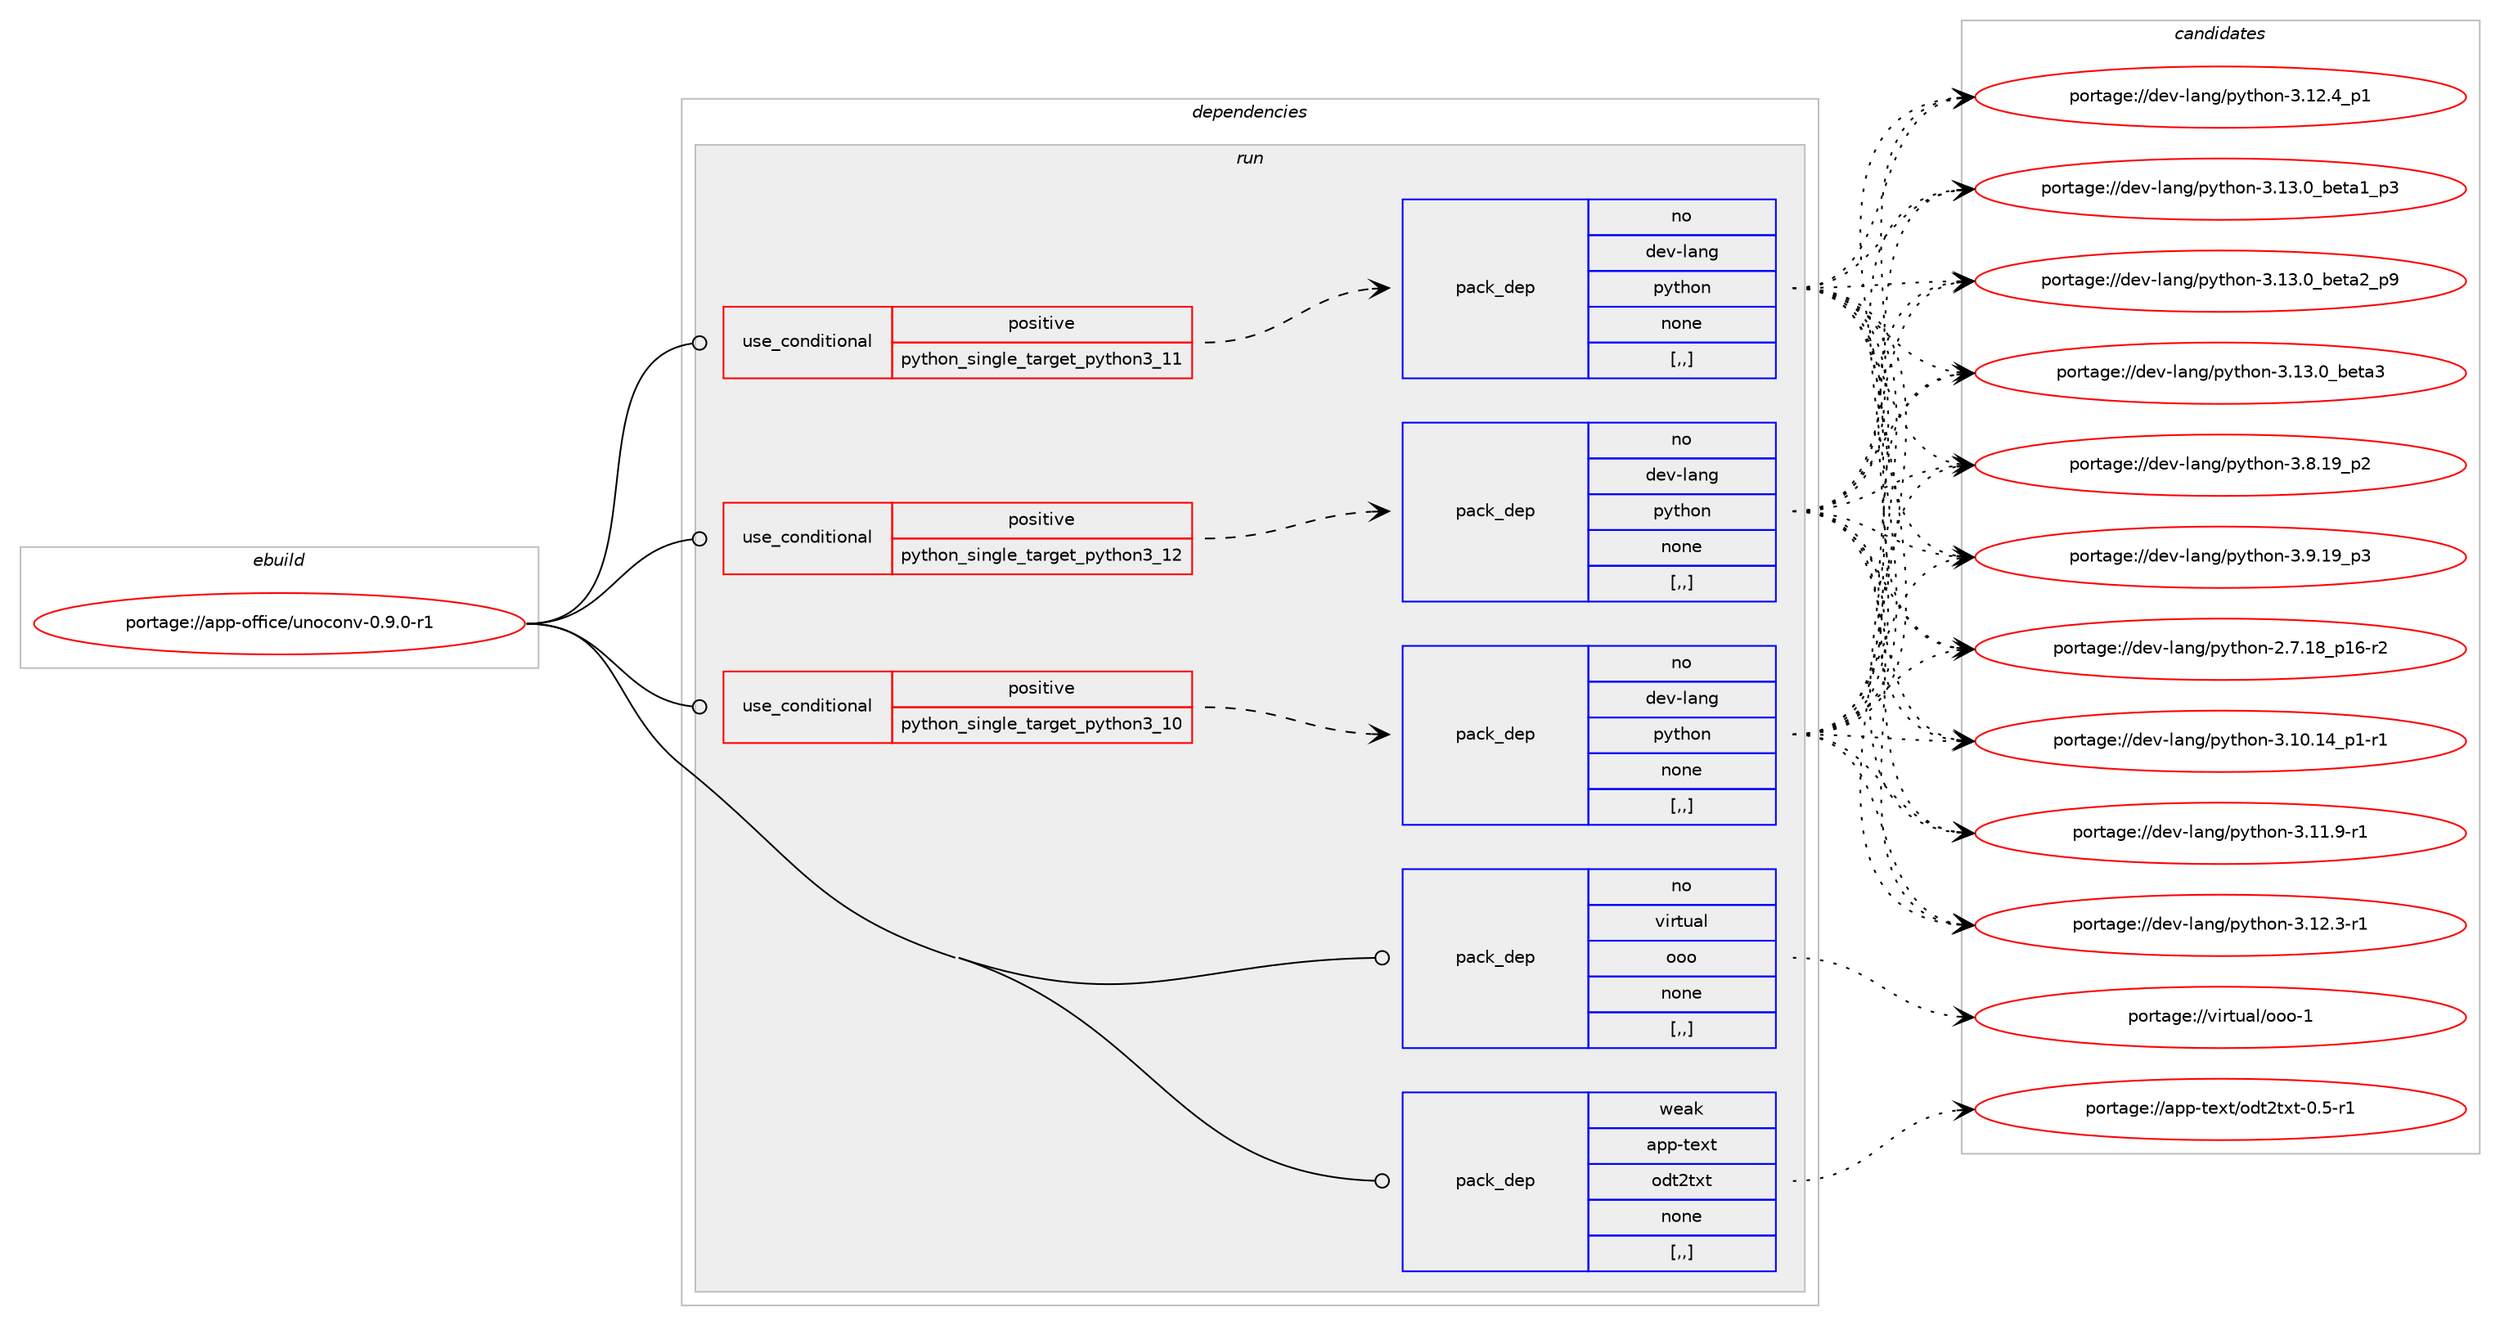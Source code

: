 digraph prolog {

# *************
# Graph options
# *************

newrank=true;
concentrate=true;
compound=true;
graph [rankdir=LR,fontname=Helvetica,fontsize=10,ranksep=1.5];#, ranksep=2.5, nodesep=0.2];
edge  [arrowhead=vee];
node  [fontname=Helvetica,fontsize=10];

# **********
# The ebuild
# **********

subgraph cluster_leftcol {
color=gray;
rank=same;
label=<<i>ebuild</i>>;
id [label="portage://app-office/unoconv-0.9.0-r1", color=red, width=4, href="../app-office/unoconv-0.9.0-r1.svg"];
}

# ****************
# The dependencies
# ****************

subgraph cluster_midcol {
color=gray;
label=<<i>dependencies</i>>;
subgraph cluster_compile {
fillcolor="#eeeeee";
style=filled;
label=<<i>compile</i>>;
}
subgraph cluster_compileandrun {
fillcolor="#eeeeee";
style=filled;
label=<<i>compile and run</i>>;
}
subgraph cluster_run {
fillcolor="#eeeeee";
style=filled;
label=<<i>run</i>>;
subgraph cond13519 {
dependency48527 [label=<<TABLE BORDER="0" CELLBORDER="1" CELLSPACING="0" CELLPADDING="4"><TR><TD ROWSPAN="3" CELLPADDING="10">use_conditional</TD></TR><TR><TD>positive</TD></TR><TR><TD>python_single_target_python3_10</TD></TR></TABLE>>, shape=none, color=red];
subgraph pack34585 {
dependency48528 [label=<<TABLE BORDER="0" CELLBORDER="1" CELLSPACING="0" CELLPADDING="4" WIDTH="220"><TR><TD ROWSPAN="6" CELLPADDING="30">pack_dep</TD></TR><TR><TD WIDTH="110">no</TD></TR><TR><TD>dev-lang</TD></TR><TR><TD>python</TD></TR><TR><TD>none</TD></TR><TR><TD>[,,]</TD></TR></TABLE>>, shape=none, color=blue];
}
dependency48527:e -> dependency48528:w [weight=20,style="dashed",arrowhead="vee"];
}
id:e -> dependency48527:w [weight=20,style="solid",arrowhead="odot"];
subgraph cond13520 {
dependency48529 [label=<<TABLE BORDER="0" CELLBORDER="1" CELLSPACING="0" CELLPADDING="4"><TR><TD ROWSPAN="3" CELLPADDING="10">use_conditional</TD></TR><TR><TD>positive</TD></TR><TR><TD>python_single_target_python3_11</TD></TR></TABLE>>, shape=none, color=red];
subgraph pack34586 {
dependency48530 [label=<<TABLE BORDER="0" CELLBORDER="1" CELLSPACING="0" CELLPADDING="4" WIDTH="220"><TR><TD ROWSPAN="6" CELLPADDING="30">pack_dep</TD></TR><TR><TD WIDTH="110">no</TD></TR><TR><TD>dev-lang</TD></TR><TR><TD>python</TD></TR><TR><TD>none</TD></TR><TR><TD>[,,]</TD></TR></TABLE>>, shape=none, color=blue];
}
dependency48529:e -> dependency48530:w [weight=20,style="dashed",arrowhead="vee"];
}
id:e -> dependency48529:w [weight=20,style="solid",arrowhead="odot"];
subgraph cond13521 {
dependency48531 [label=<<TABLE BORDER="0" CELLBORDER="1" CELLSPACING="0" CELLPADDING="4"><TR><TD ROWSPAN="3" CELLPADDING="10">use_conditional</TD></TR><TR><TD>positive</TD></TR><TR><TD>python_single_target_python3_12</TD></TR></TABLE>>, shape=none, color=red];
subgraph pack34587 {
dependency48532 [label=<<TABLE BORDER="0" CELLBORDER="1" CELLSPACING="0" CELLPADDING="4" WIDTH="220"><TR><TD ROWSPAN="6" CELLPADDING="30">pack_dep</TD></TR><TR><TD WIDTH="110">no</TD></TR><TR><TD>dev-lang</TD></TR><TR><TD>python</TD></TR><TR><TD>none</TD></TR><TR><TD>[,,]</TD></TR></TABLE>>, shape=none, color=blue];
}
dependency48531:e -> dependency48532:w [weight=20,style="dashed",arrowhead="vee"];
}
id:e -> dependency48531:w [weight=20,style="solid",arrowhead="odot"];
subgraph pack34588 {
dependency48533 [label=<<TABLE BORDER="0" CELLBORDER="1" CELLSPACING="0" CELLPADDING="4" WIDTH="220"><TR><TD ROWSPAN="6" CELLPADDING="30">pack_dep</TD></TR><TR><TD WIDTH="110">no</TD></TR><TR><TD>virtual</TD></TR><TR><TD>ooo</TD></TR><TR><TD>none</TD></TR><TR><TD>[,,]</TD></TR></TABLE>>, shape=none, color=blue];
}
id:e -> dependency48533:w [weight=20,style="solid",arrowhead="odot"];
subgraph pack34589 {
dependency48534 [label=<<TABLE BORDER="0" CELLBORDER="1" CELLSPACING="0" CELLPADDING="4" WIDTH="220"><TR><TD ROWSPAN="6" CELLPADDING="30">pack_dep</TD></TR><TR><TD WIDTH="110">weak</TD></TR><TR><TD>app-text</TD></TR><TR><TD>odt2txt</TD></TR><TR><TD>none</TD></TR><TR><TD>[,,]</TD></TR></TABLE>>, shape=none, color=blue];
}
id:e -> dependency48534:w [weight=20,style="solid",arrowhead="odot"];
}
}

# **************
# The candidates
# **************

subgraph cluster_choices {
rank=same;
color=gray;
label=<<i>candidates</i>>;

subgraph choice34585 {
color=black;
nodesep=1;
choice100101118451089711010347112121116104111110455046554649569511249544511450 [label="portage://dev-lang/python-2.7.18_p16-r2", color=red, width=4,href="../dev-lang/python-2.7.18_p16-r2.svg"];
choice100101118451089711010347112121116104111110455146494846495295112494511449 [label="portage://dev-lang/python-3.10.14_p1-r1", color=red, width=4,href="../dev-lang/python-3.10.14_p1-r1.svg"];
choice100101118451089711010347112121116104111110455146494946574511449 [label="portage://dev-lang/python-3.11.9-r1", color=red, width=4,href="../dev-lang/python-3.11.9-r1.svg"];
choice100101118451089711010347112121116104111110455146495046514511449 [label="portage://dev-lang/python-3.12.3-r1", color=red, width=4,href="../dev-lang/python-3.12.3-r1.svg"];
choice100101118451089711010347112121116104111110455146495046529511249 [label="portage://dev-lang/python-3.12.4_p1", color=red, width=4,href="../dev-lang/python-3.12.4_p1.svg"];
choice10010111845108971101034711212111610411111045514649514648959810111697499511251 [label="portage://dev-lang/python-3.13.0_beta1_p3", color=red, width=4,href="../dev-lang/python-3.13.0_beta1_p3.svg"];
choice10010111845108971101034711212111610411111045514649514648959810111697509511257 [label="portage://dev-lang/python-3.13.0_beta2_p9", color=red, width=4,href="../dev-lang/python-3.13.0_beta2_p9.svg"];
choice1001011184510897110103471121211161041111104551464951464895981011169751 [label="portage://dev-lang/python-3.13.0_beta3", color=red, width=4,href="../dev-lang/python-3.13.0_beta3.svg"];
choice100101118451089711010347112121116104111110455146564649579511250 [label="portage://dev-lang/python-3.8.19_p2", color=red, width=4,href="../dev-lang/python-3.8.19_p2.svg"];
choice100101118451089711010347112121116104111110455146574649579511251 [label="portage://dev-lang/python-3.9.19_p3", color=red, width=4,href="../dev-lang/python-3.9.19_p3.svg"];
dependency48528:e -> choice100101118451089711010347112121116104111110455046554649569511249544511450:w [style=dotted,weight="100"];
dependency48528:e -> choice100101118451089711010347112121116104111110455146494846495295112494511449:w [style=dotted,weight="100"];
dependency48528:e -> choice100101118451089711010347112121116104111110455146494946574511449:w [style=dotted,weight="100"];
dependency48528:e -> choice100101118451089711010347112121116104111110455146495046514511449:w [style=dotted,weight="100"];
dependency48528:e -> choice100101118451089711010347112121116104111110455146495046529511249:w [style=dotted,weight="100"];
dependency48528:e -> choice10010111845108971101034711212111610411111045514649514648959810111697499511251:w [style=dotted,weight="100"];
dependency48528:e -> choice10010111845108971101034711212111610411111045514649514648959810111697509511257:w [style=dotted,weight="100"];
dependency48528:e -> choice1001011184510897110103471121211161041111104551464951464895981011169751:w [style=dotted,weight="100"];
dependency48528:e -> choice100101118451089711010347112121116104111110455146564649579511250:w [style=dotted,weight="100"];
dependency48528:e -> choice100101118451089711010347112121116104111110455146574649579511251:w [style=dotted,weight="100"];
}
subgraph choice34586 {
color=black;
nodesep=1;
choice100101118451089711010347112121116104111110455046554649569511249544511450 [label="portage://dev-lang/python-2.7.18_p16-r2", color=red, width=4,href="../dev-lang/python-2.7.18_p16-r2.svg"];
choice100101118451089711010347112121116104111110455146494846495295112494511449 [label="portage://dev-lang/python-3.10.14_p1-r1", color=red, width=4,href="../dev-lang/python-3.10.14_p1-r1.svg"];
choice100101118451089711010347112121116104111110455146494946574511449 [label="portage://dev-lang/python-3.11.9-r1", color=red, width=4,href="../dev-lang/python-3.11.9-r1.svg"];
choice100101118451089711010347112121116104111110455146495046514511449 [label="portage://dev-lang/python-3.12.3-r1", color=red, width=4,href="../dev-lang/python-3.12.3-r1.svg"];
choice100101118451089711010347112121116104111110455146495046529511249 [label="portage://dev-lang/python-3.12.4_p1", color=red, width=4,href="../dev-lang/python-3.12.4_p1.svg"];
choice10010111845108971101034711212111610411111045514649514648959810111697499511251 [label="portage://dev-lang/python-3.13.0_beta1_p3", color=red, width=4,href="../dev-lang/python-3.13.0_beta1_p3.svg"];
choice10010111845108971101034711212111610411111045514649514648959810111697509511257 [label="portage://dev-lang/python-3.13.0_beta2_p9", color=red, width=4,href="../dev-lang/python-3.13.0_beta2_p9.svg"];
choice1001011184510897110103471121211161041111104551464951464895981011169751 [label="portage://dev-lang/python-3.13.0_beta3", color=red, width=4,href="../dev-lang/python-3.13.0_beta3.svg"];
choice100101118451089711010347112121116104111110455146564649579511250 [label="portage://dev-lang/python-3.8.19_p2", color=red, width=4,href="../dev-lang/python-3.8.19_p2.svg"];
choice100101118451089711010347112121116104111110455146574649579511251 [label="portage://dev-lang/python-3.9.19_p3", color=red, width=4,href="../dev-lang/python-3.9.19_p3.svg"];
dependency48530:e -> choice100101118451089711010347112121116104111110455046554649569511249544511450:w [style=dotted,weight="100"];
dependency48530:e -> choice100101118451089711010347112121116104111110455146494846495295112494511449:w [style=dotted,weight="100"];
dependency48530:e -> choice100101118451089711010347112121116104111110455146494946574511449:w [style=dotted,weight="100"];
dependency48530:e -> choice100101118451089711010347112121116104111110455146495046514511449:w [style=dotted,weight="100"];
dependency48530:e -> choice100101118451089711010347112121116104111110455146495046529511249:w [style=dotted,weight="100"];
dependency48530:e -> choice10010111845108971101034711212111610411111045514649514648959810111697499511251:w [style=dotted,weight="100"];
dependency48530:e -> choice10010111845108971101034711212111610411111045514649514648959810111697509511257:w [style=dotted,weight="100"];
dependency48530:e -> choice1001011184510897110103471121211161041111104551464951464895981011169751:w [style=dotted,weight="100"];
dependency48530:e -> choice100101118451089711010347112121116104111110455146564649579511250:w [style=dotted,weight="100"];
dependency48530:e -> choice100101118451089711010347112121116104111110455146574649579511251:w [style=dotted,weight="100"];
}
subgraph choice34587 {
color=black;
nodesep=1;
choice100101118451089711010347112121116104111110455046554649569511249544511450 [label="portage://dev-lang/python-2.7.18_p16-r2", color=red, width=4,href="../dev-lang/python-2.7.18_p16-r2.svg"];
choice100101118451089711010347112121116104111110455146494846495295112494511449 [label="portage://dev-lang/python-3.10.14_p1-r1", color=red, width=4,href="../dev-lang/python-3.10.14_p1-r1.svg"];
choice100101118451089711010347112121116104111110455146494946574511449 [label="portage://dev-lang/python-3.11.9-r1", color=red, width=4,href="../dev-lang/python-3.11.9-r1.svg"];
choice100101118451089711010347112121116104111110455146495046514511449 [label="portage://dev-lang/python-3.12.3-r1", color=red, width=4,href="../dev-lang/python-3.12.3-r1.svg"];
choice100101118451089711010347112121116104111110455146495046529511249 [label="portage://dev-lang/python-3.12.4_p1", color=red, width=4,href="../dev-lang/python-3.12.4_p1.svg"];
choice10010111845108971101034711212111610411111045514649514648959810111697499511251 [label="portage://dev-lang/python-3.13.0_beta1_p3", color=red, width=4,href="../dev-lang/python-3.13.0_beta1_p3.svg"];
choice10010111845108971101034711212111610411111045514649514648959810111697509511257 [label="portage://dev-lang/python-3.13.0_beta2_p9", color=red, width=4,href="../dev-lang/python-3.13.0_beta2_p9.svg"];
choice1001011184510897110103471121211161041111104551464951464895981011169751 [label="portage://dev-lang/python-3.13.0_beta3", color=red, width=4,href="../dev-lang/python-3.13.0_beta3.svg"];
choice100101118451089711010347112121116104111110455146564649579511250 [label="portage://dev-lang/python-3.8.19_p2", color=red, width=4,href="../dev-lang/python-3.8.19_p2.svg"];
choice100101118451089711010347112121116104111110455146574649579511251 [label="portage://dev-lang/python-3.9.19_p3", color=red, width=4,href="../dev-lang/python-3.9.19_p3.svg"];
dependency48532:e -> choice100101118451089711010347112121116104111110455046554649569511249544511450:w [style=dotted,weight="100"];
dependency48532:e -> choice100101118451089711010347112121116104111110455146494846495295112494511449:w [style=dotted,weight="100"];
dependency48532:e -> choice100101118451089711010347112121116104111110455146494946574511449:w [style=dotted,weight="100"];
dependency48532:e -> choice100101118451089711010347112121116104111110455146495046514511449:w [style=dotted,weight="100"];
dependency48532:e -> choice100101118451089711010347112121116104111110455146495046529511249:w [style=dotted,weight="100"];
dependency48532:e -> choice10010111845108971101034711212111610411111045514649514648959810111697499511251:w [style=dotted,weight="100"];
dependency48532:e -> choice10010111845108971101034711212111610411111045514649514648959810111697509511257:w [style=dotted,weight="100"];
dependency48532:e -> choice1001011184510897110103471121211161041111104551464951464895981011169751:w [style=dotted,weight="100"];
dependency48532:e -> choice100101118451089711010347112121116104111110455146564649579511250:w [style=dotted,weight="100"];
dependency48532:e -> choice100101118451089711010347112121116104111110455146574649579511251:w [style=dotted,weight="100"];
}
subgraph choice34588 {
color=black;
nodesep=1;
choice11810511411611797108471111111114549 [label="portage://virtual/ooo-1", color=red, width=4,href="../virtual/ooo-1.svg"];
dependency48533:e -> choice11810511411611797108471111111114549:w [style=dotted,weight="100"];
}
subgraph choice34589 {
color=black;
nodesep=1;
choice97112112451161011201164711110011650116120116454846534511449 [label="portage://app-text/odt2txt-0.5-r1", color=red, width=4,href="../app-text/odt2txt-0.5-r1.svg"];
dependency48534:e -> choice97112112451161011201164711110011650116120116454846534511449:w [style=dotted,weight="100"];
}
}

}
